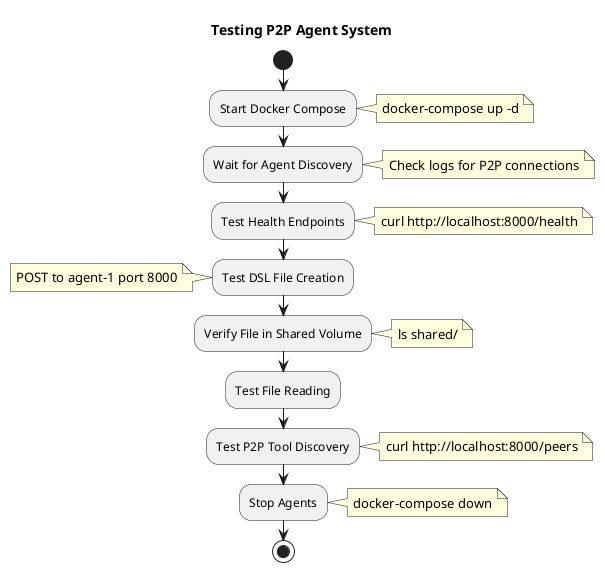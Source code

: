 @startuml
title Testing P2P Agent System

start

:Start Docker Compose;
note right: docker-compose up -d

:Wait for Agent Discovery;
note right: Check logs for P2P connections

:Test Health Endpoints;
note right: curl http://localhost:8000/health

:Test DSL File Creation;
note left: POST to agent-1 port 8000

:Verify File in Shared Volume;
note right: ls shared/

:Test File Reading;

:Test P2P Tool Discovery;
note right: curl http://localhost:8000/peers

:Stop Agents;
note right: docker-compose down

stop

@enduml
